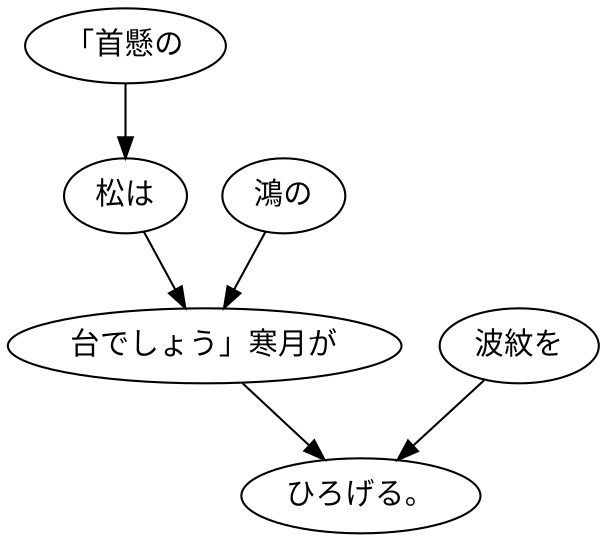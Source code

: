 digraph graph1067 {
	node0 [label="「首懸の"];
	node1 [label="松は"];
	node2 [label="鴻の"];
	node3 [label="台でしょう」寒月が"];
	node4 [label="波紋を"];
	node5 [label="ひろげる。"];
	node0 -> node1;
	node1 -> node3;
	node2 -> node3;
	node3 -> node5;
	node4 -> node5;
}
